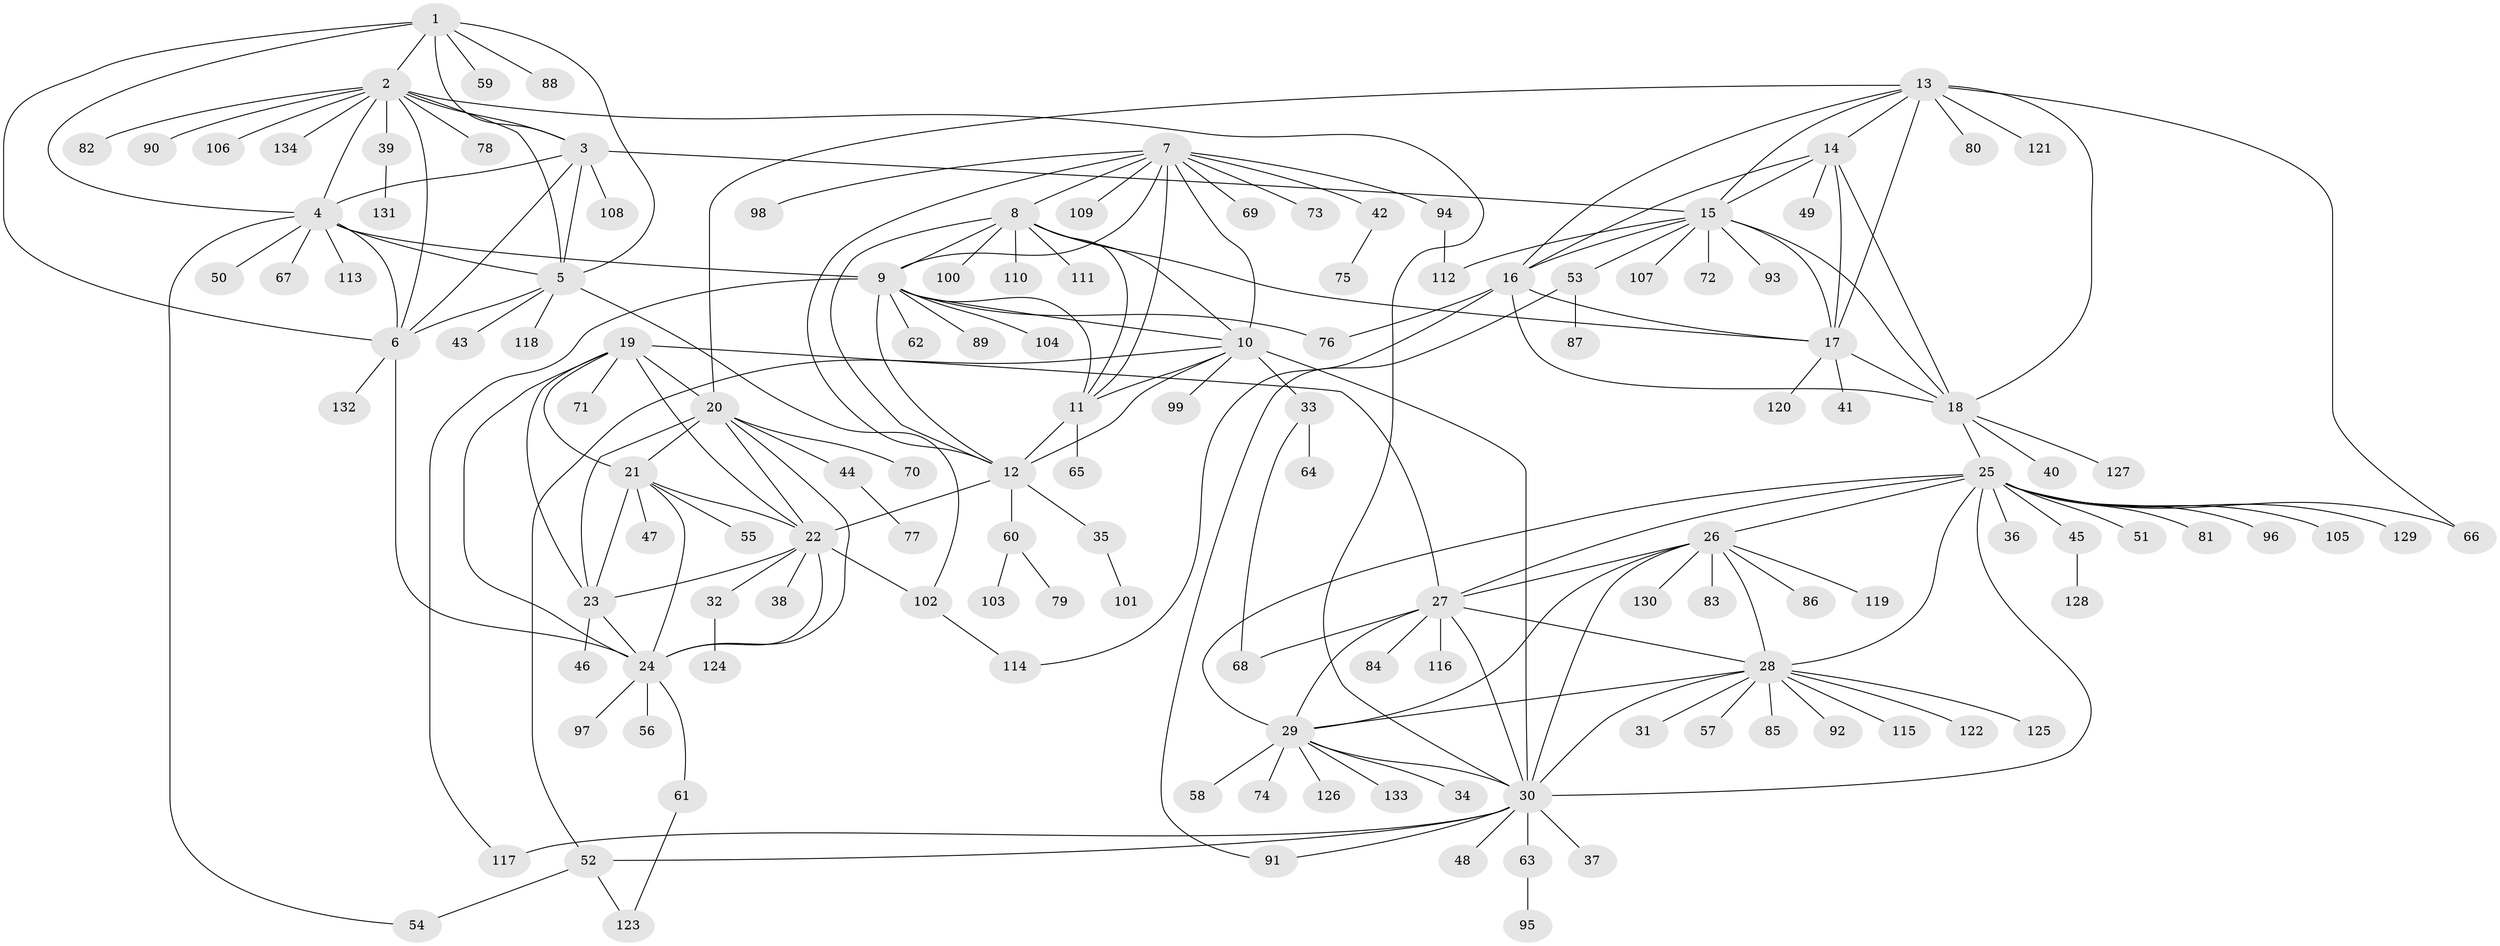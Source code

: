 // Generated by graph-tools (version 1.1) at 2025/50/03/09/25 03:50:31]
// undirected, 134 vertices, 200 edges
graph export_dot {
graph [start="1"]
  node [color=gray90,style=filled];
  1;
  2;
  3;
  4;
  5;
  6;
  7;
  8;
  9;
  10;
  11;
  12;
  13;
  14;
  15;
  16;
  17;
  18;
  19;
  20;
  21;
  22;
  23;
  24;
  25;
  26;
  27;
  28;
  29;
  30;
  31;
  32;
  33;
  34;
  35;
  36;
  37;
  38;
  39;
  40;
  41;
  42;
  43;
  44;
  45;
  46;
  47;
  48;
  49;
  50;
  51;
  52;
  53;
  54;
  55;
  56;
  57;
  58;
  59;
  60;
  61;
  62;
  63;
  64;
  65;
  66;
  67;
  68;
  69;
  70;
  71;
  72;
  73;
  74;
  75;
  76;
  77;
  78;
  79;
  80;
  81;
  82;
  83;
  84;
  85;
  86;
  87;
  88;
  89;
  90;
  91;
  92;
  93;
  94;
  95;
  96;
  97;
  98;
  99;
  100;
  101;
  102;
  103;
  104;
  105;
  106;
  107;
  108;
  109;
  110;
  111;
  112;
  113;
  114;
  115;
  116;
  117;
  118;
  119;
  120;
  121;
  122;
  123;
  124;
  125;
  126;
  127;
  128;
  129;
  130;
  131;
  132;
  133;
  134;
  1 -- 2;
  1 -- 3;
  1 -- 4;
  1 -- 5;
  1 -- 6;
  1 -- 59;
  1 -- 88;
  2 -- 3;
  2 -- 4;
  2 -- 5;
  2 -- 6;
  2 -- 30;
  2 -- 39;
  2 -- 78;
  2 -- 82;
  2 -- 90;
  2 -- 106;
  2 -- 134;
  3 -- 4;
  3 -- 5;
  3 -- 6;
  3 -- 15;
  3 -- 108;
  4 -- 5;
  4 -- 6;
  4 -- 9;
  4 -- 50;
  4 -- 54;
  4 -- 67;
  4 -- 113;
  5 -- 6;
  5 -- 43;
  5 -- 102;
  5 -- 118;
  6 -- 24;
  6 -- 132;
  7 -- 8;
  7 -- 9;
  7 -- 10;
  7 -- 11;
  7 -- 12;
  7 -- 42;
  7 -- 69;
  7 -- 73;
  7 -- 94;
  7 -- 98;
  7 -- 109;
  8 -- 9;
  8 -- 10;
  8 -- 11;
  8 -- 12;
  8 -- 17;
  8 -- 100;
  8 -- 110;
  8 -- 111;
  9 -- 10;
  9 -- 11;
  9 -- 12;
  9 -- 62;
  9 -- 76;
  9 -- 89;
  9 -- 104;
  9 -- 117;
  10 -- 11;
  10 -- 12;
  10 -- 30;
  10 -- 33;
  10 -- 52;
  10 -- 99;
  11 -- 12;
  11 -- 65;
  12 -- 22;
  12 -- 35;
  12 -- 60;
  13 -- 14;
  13 -- 15;
  13 -- 16;
  13 -- 17;
  13 -- 18;
  13 -- 20;
  13 -- 66;
  13 -- 80;
  13 -- 121;
  14 -- 15;
  14 -- 16;
  14 -- 17;
  14 -- 18;
  14 -- 49;
  15 -- 16;
  15 -- 17;
  15 -- 18;
  15 -- 53;
  15 -- 72;
  15 -- 93;
  15 -- 107;
  15 -- 112;
  16 -- 17;
  16 -- 18;
  16 -- 76;
  16 -- 114;
  17 -- 18;
  17 -- 41;
  17 -- 120;
  18 -- 25;
  18 -- 40;
  18 -- 127;
  19 -- 20;
  19 -- 21;
  19 -- 22;
  19 -- 23;
  19 -- 24;
  19 -- 27;
  19 -- 71;
  20 -- 21;
  20 -- 22;
  20 -- 23;
  20 -- 24;
  20 -- 44;
  20 -- 70;
  21 -- 22;
  21 -- 23;
  21 -- 24;
  21 -- 47;
  21 -- 55;
  22 -- 23;
  22 -- 24;
  22 -- 32;
  22 -- 38;
  22 -- 102;
  23 -- 24;
  23 -- 46;
  24 -- 56;
  24 -- 61;
  24 -- 97;
  25 -- 26;
  25 -- 27;
  25 -- 28;
  25 -- 29;
  25 -- 30;
  25 -- 36;
  25 -- 45;
  25 -- 51;
  25 -- 66;
  25 -- 81;
  25 -- 96;
  25 -- 105;
  25 -- 129;
  26 -- 27;
  26 -- 28;
  26 -- 29;
  26 -- 30;
  26 -- 83;
  26 -- 86;
  26 -- 119;
  26 -- 130;
  27 -- 28;
  27 -- 29;
  27 -- 30;
  27 -- 68;
  27 -- 84;
  27 -- 116;
  28 -- 29;
  28 -- 30;
  28 -- 31;
  28 -- 57;
  28 -- 85;
  28 -- 92;
  28 -- 115;
  28 -- 122;
  28 -- 125;
  29 -- 30;
  29 -- 34;
  29 -- 58;
  29 -- 74;
  29 -- 126;
  29 -- 133;
  30 -- 37;
  30 -- 48;
  30 -- 52;
  30 -- 63;
  30 -- 91;
  30 -- 117;
  32 -- 124;
  33 -- 64;
  33 -- 68;
  35 -- 101;
  39 -- 131;
  42 -- 75;
  44 -- 77;
  45 -- 128;
  52 -- 54;
  52 -- 123;
  53 -- 87;
  53 -- 91;
  60 -- 79;
  60 -- 103;
  61 -- 123;
  63 -- 95;
  94 -- 112;
  102 -- 114;
}
